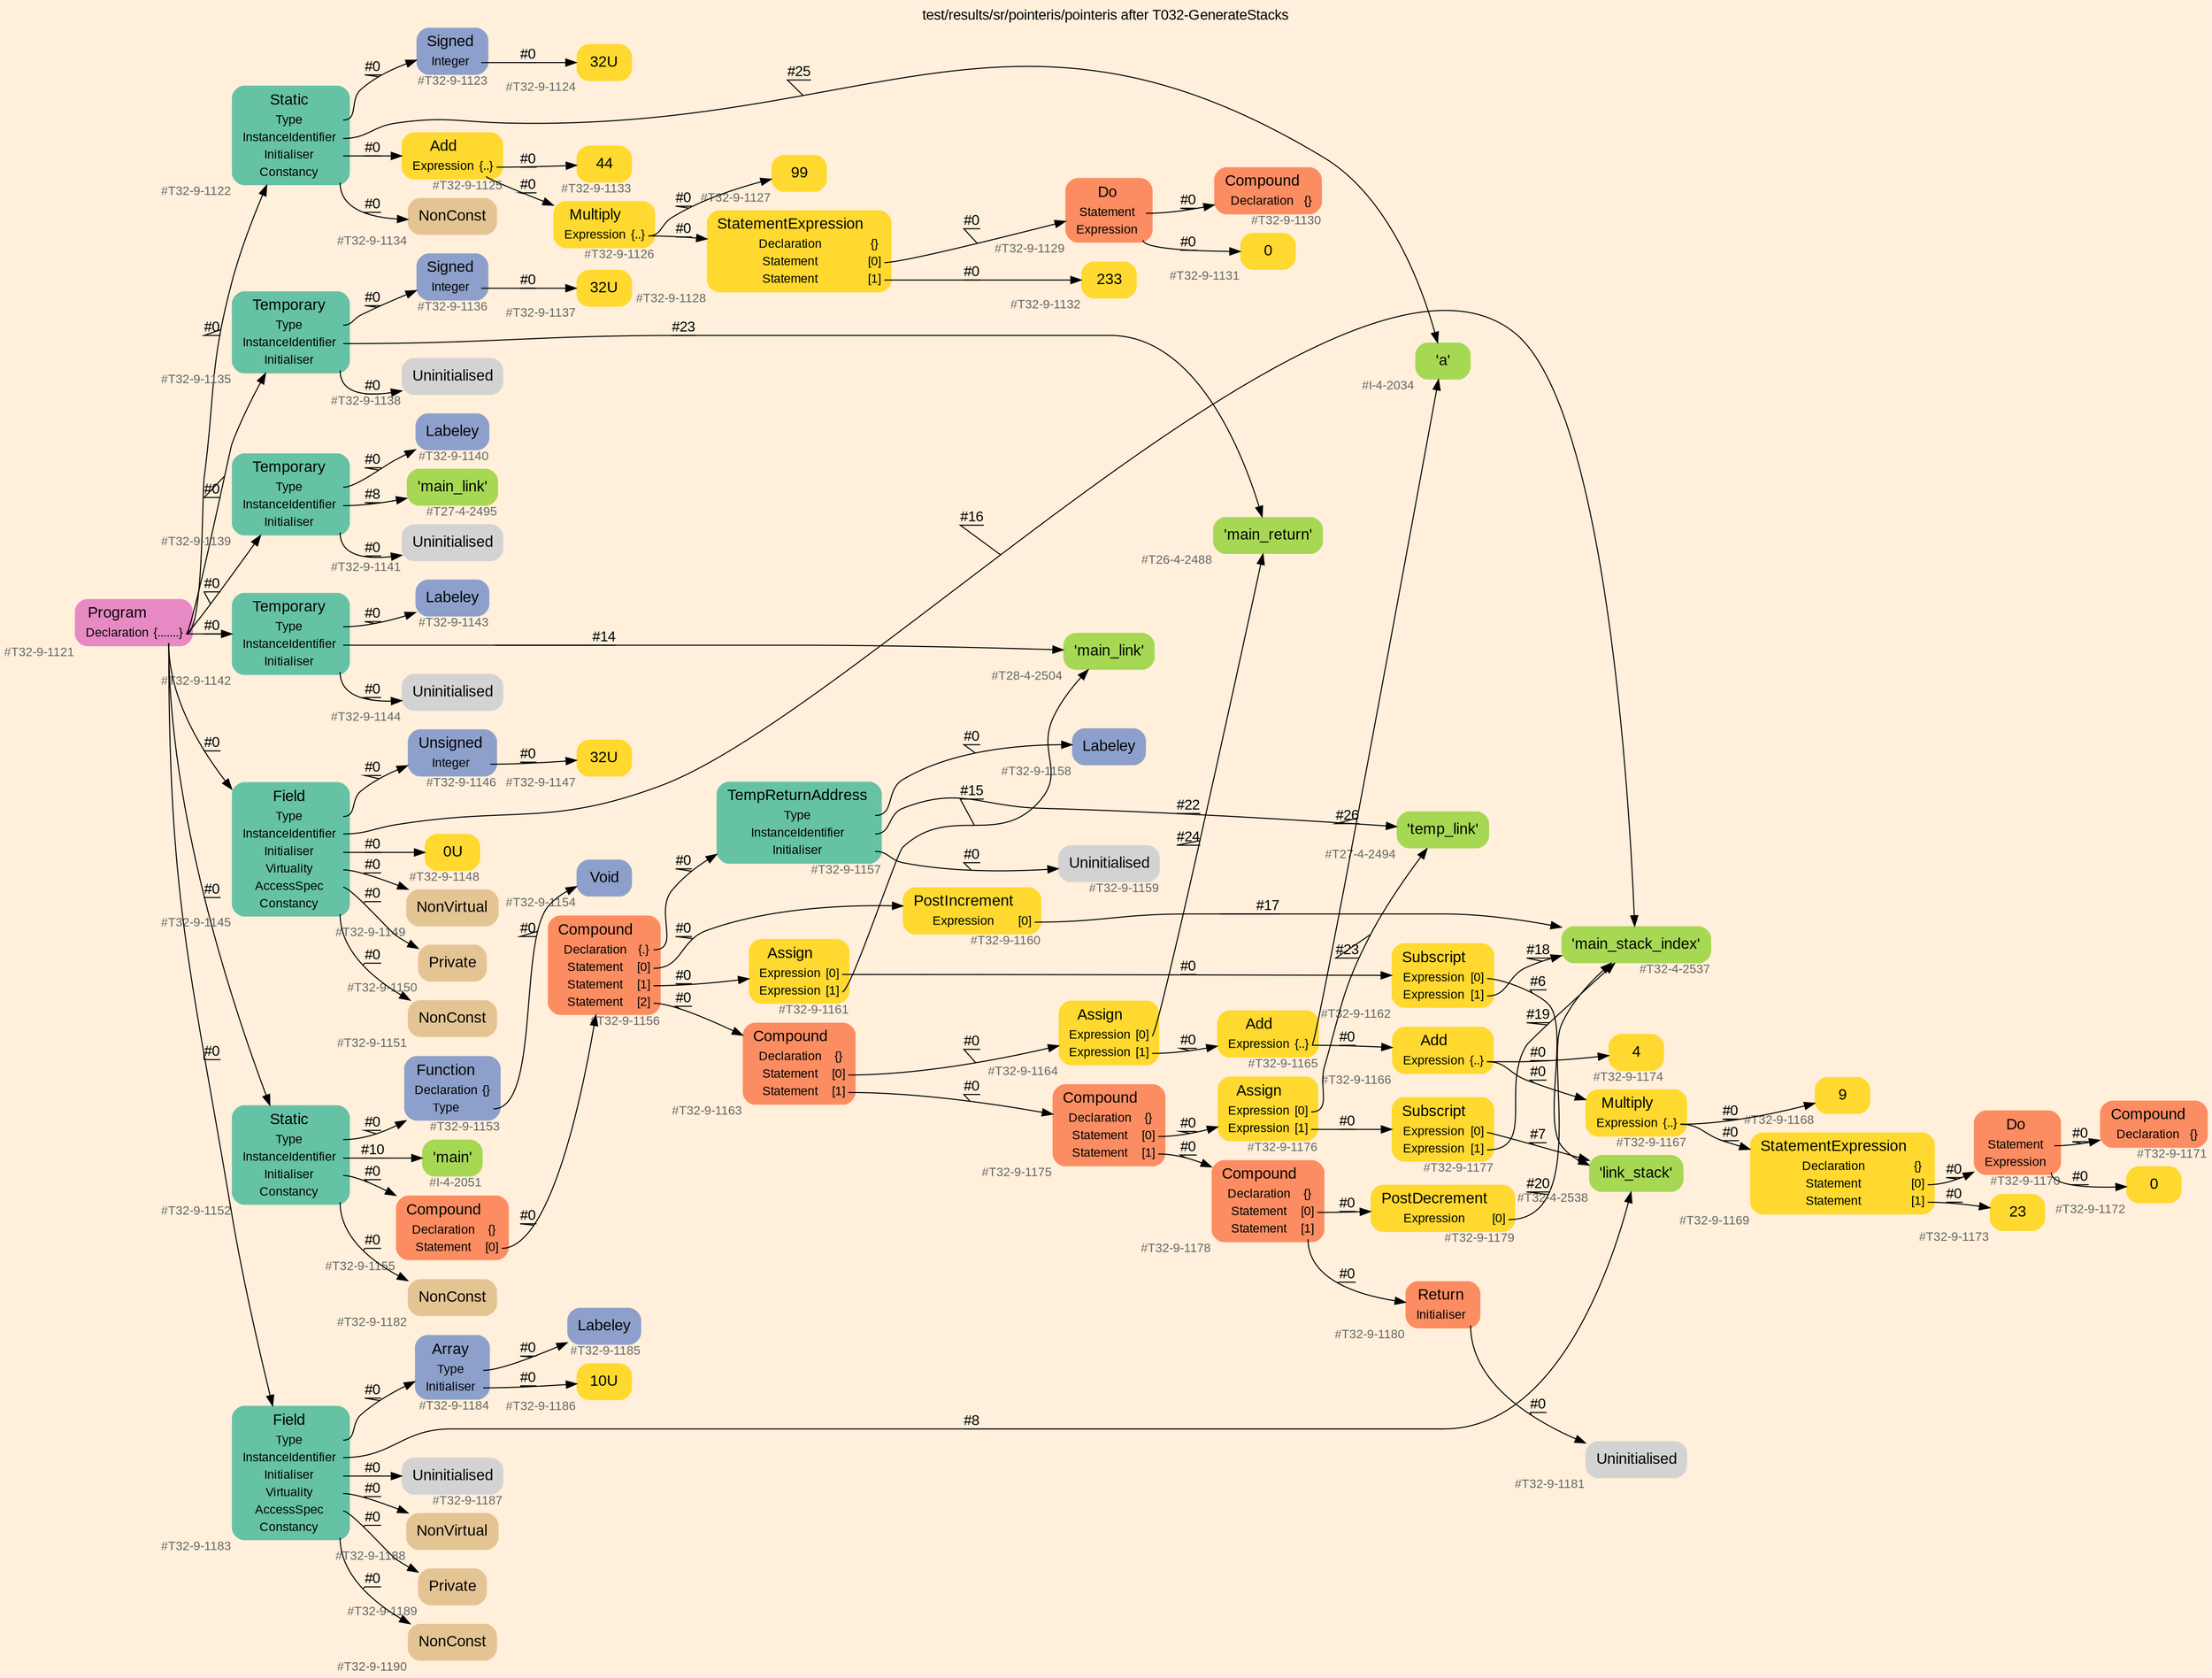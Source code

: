 digraph "test/results/sr/pointeris/pointeris after T032-GenerateStacks" {
label = "test/results/sr/pointeris/pointeris after T032-GenerateStacks"
labelloc = t
graph [
    rankdir = "LR"
    ranksep = 0.3
    bgcolor = antiquewhite1
    color = black
    fontcolor = black
    fontname = "Arial"
];
node [
    fontname = "Arial"
];
edge [
    fontname = "Arial"
];

// -------------------- node figure --------------------
// -------- block #T32-9-1121 ----------
"#T32-9-1121" [
    fillcolor = "/set28/4"
    xlabel = "#T32-9-1121"
    fontsize = "12"
    fontcolor = grey40
    shape = "plaintext"
    label = <<TABLE BORDER="0" CELLBORDER="0" CELLSPACING="0">
     <TR><TD><FONT COLOR="black" POINT-SIZE="15">Program</FONT></TD></TR>
     <TR><TD><FONT COLOR="black" POINT-SIZE="12">Declaration</FONT></TD><TD PORT="port0"><FONT COLOR="black" POINT-SIZE="12">{.......}</FONT></TD></TR>
    </TABLE>>
    style = "rounded,filled"
];

// -------- block #T32-9-1122 ----------
"#T32-9-1122" [
    fillcolor = "/set28/1"
    xlabel = "#T32-9-1122"
    fontsize = "12"
    fontcolor = grey40
    shape = "plaintext"
    label = <<TABLE BORDER="0" CELLBORDER="0" CELLSPACING="0">
     <TR><TD><FONT COLOR="black" POINT-SIZE="15">Static</FONT></TD></TR>
     <TR><TD><FONT COLOR="black" POINT-SIZE="12">Type</FONT></TD><TD PORT="port0"></TD></TR>
     <TR><TD><FONT COLOR="black" POINT-SIZE="12">InstanceIdentifier</FONT></TD><TD PORT="port1"></TD></TR>
     <TR><TD><FONT COLOR="black" POINT-SIZE="12">Initialiser</FONT></TD><TD PORT="port2"></TD></TR>
     <TR><TD><FONT COLOR="black" POINT-SIZE="12">Constancy</FONT></TD><TD PORT="port3"></TD></TR>
    </TABLE>>
    style = "rounded,filled"
];

// -------- block #T32-9-1123 ----------
"#T32-9-1123" [
    fillcolor = "/set28/3"
    xlabel = "#T32-9-1123"
    fontsize = "12"
    fontcolor = grey40
    shape = "plaintext"
    label = <<TABLE BORDER="0" CELLBORDER="0" CELLSPACING="0">
     <TR><TD><FONT COLOR="black" POINT-SIZE="15">Signed</FONT></TD></TR>
     <TR><TD><FONT COLOR="black" POINT-SIZE="12">Integer</FONT></TD><TD PORT="port0"></TD></TR>
    </TABLE>>
    style = "rounded,filled"
];

// -------- block #T32-9-1124 ----------
"#T32-9-1124" [
    fillcolor = "/set28/6"
    xlabel = "#T32-9-1124"
    fontsize = "12"
    fontcolor = grey40
    shape = "plaintext"
    label = <<TABLE BORDER="0" CELLBORDER="0" CELLSPACING="0">
     <TR><TD><FONT COLOR="black" POINT-SIZE="15">32U</FONT></TD></TR>
    </TABLE>>
    style = "rounded,filled"
];

// -------- block #I-4-2034 ----------
"#I-4-2034" [
    fillcolor = "/set28/5"
    xlabel = "#I-4-2034"
    fontsize = "12"
    fontcolor = grey40
    shape = "plaintext"
    label = <<TABLE BORDER="0" CELLBORDER="0" CELLSPACING="0">
     <TR><TD><FONT COLOR="black" POINT-SIZE="15">'a'</FONT></TD></TR>
    </TABLE>>
    style = "rounded,filled"
];

// -------- block #T32-9-1125 ----------
"#T32-9-1125" [
    fillcolor = "/set28/6"
    xlabel = "#T32-9-1125"
    fontsize = "12"
    fontcolor = grey40
    shape = "plaintext"
    label = <<TABLE BORDER="0" CELLBORDER="0" CELLSPACING="0">
     <TR><TD><FONT COLOR="black" POINT-SIZE="15">Add</FONT></TD></TR>
     <TR><TD><FONT COLOR="black" POINT-SIZE="12">Expression</FONT></TD><TD PORT="port0"><FONT COLOR="black" POINT-SIZE="12">{..}</FONT></TD></TR>
    </TABLE>>
    style = "rounded,filled"
];

// -------- block #T32-9-1126 ----------
"#T32-9-1126" [
    fillcolor = "/set28/6"
    xlabel = "#T32-9-1126"
    fontsize = "12"
    fontcolor = grey40
    shape = "plaintext"
    label = <<TABLE BORDER="0" CELLBORDER="0" CELLSPACING="0">
     <TR><TD><FONT COLOR="black" POINT-SIZE="15">Multiply</FONT></TD></TR>
     <TR><TD><FONT COLOR="black" POINT-SIZE="12">Expression</FONT></TD><TD PORT="port0"><FONT COLOR="black" POINT-SIZE="12">{..}</FONT></TD></TR>
    </TABLE>>
    style = "rounded,filled"
];

// -------- block #T32-9-1127 ----------
"#T32-9-1127" [
    fillcolor = "/set28/6"
    xlabel = "#T32-9-1127"
    fontsize = "12"
    fontcolor = grey40
    shape = "plaintext"
    label = <<TABLE BORDER="0" CELLBORDER="0" CELLSPACING="0">
     <TR><TD><FONT COLOR="black" POINT-SIZE="15">99</FONT></TD></TR>
    </TABLE>>
    style = "rounded,filled"
];

// -------- block #T32-9-1128 ----------
"#T32-9-1128" [
    fillcolor = "/set28/6"
    xlabel = "#T32-9-1128"
    fontsize = "12"
    fontcolor = grey40
    shape = "plaintext"
    label = <<TABLE BORDER="0" CELLBORDER="0" CELLSPACING="0">
     <TR><TD><FONT COLOR="black" POINT-SIZE="15">StatementExpression</FONT></TD></TR>
     <TR><TD><FONT COLOR="black" POINT-SIZE="12">Declaration</FONT></TD><TD PORT="port0"><FONT COLOR="black" POINT-SIZE="12">{}</FONT></TD></TR>
     <TR><TD><FONT COLOR="black" POINT-SIZE="12">Statement</FONT></TD><TD PORT="port1"><FONT COLOR="black" POINT-SIZE="12">[0]</FONT></TD></TR>
     <TR><TD><FONT COLOR="black" POINT-SIZE="12">Statement</FONT></TD><TD PORT="port2"><FONT COLOR="black" POINT-SIZE="12">[1]</FONT></TD></TR>
    </TABLE>>
    style = "rounded,filled"
];

// -------- block #T32-9-1129 ----------
"#T32-9-1129" [
    fillcolor = "/set28/2"
    xlabel = "#T32-9-1129"
    fontsize = "12"
    fontcolor = grey40
    shape = "plaintext"
    label = <<TABLE BORDER="0" CELLBORDER="0" CELLSPACING="0">
     <TR><TD><FONT COLOR="black" POINT-SIZE="15">Do</FONT></TD></TR>
     <TR><TD><FONT COLOR="black" POINT-SIZE="12">Statement</FONT></TD><TD PORT="port0"></TD></TR>
     <TR><TD><FONT COLOR="black" POINT-SIZE="12">Expression</FONT></TD><TD PORT="port1"></TD></TR>
    </TABLE>>
    style = "rounded,filled"
];

// -------- block #T32-9-1130 ----------
"#T32-9-1130" [
    fillcolor = "/set28/2"
    xlabel = "#T32-9-1130"
    fontsize = "12"
    fontcolor = grey40
    shape = "plaintext"
    label = <<TABLE BORDER="0" CELLBORDER="0" CELLSPACING="0">
     <TR><TD><FONT COLOR="black" POINT-SIZE="15">Compound</FONT></TD></TR>
     <TR><TD><FONT COLOR="black" POINT-SIZE="12">Declaration</FONT></TD><TD PORT="port0"><FONT COLOR="black" POINT-SIZE="12">{}</FONT></TD></TR>
    </TABLE>>
    style = "rounded,filled"
];

// -------- block #T32-9-1131 ----------
"#T32-9-1131" [
    fillcolor = "/set28/6"
    xlabel = "#T32-9-1131"
    fontsize = "12"
    fontcolor = grey40
    shape = "plaintext"
    label = <<TABLE BORDER="0" CELLBORDER="0" CELLSPACING="0">
     <TR><TD><FONT COLOR="black" POINT-SIZE="15">0</FONT></TD></TR>
    </TABLE>>
    style = "rounded,filled"
];

// -------- block #T32-9-1132 ----------
"#T32-9-1132" [
    fillcolor = "/set28/6"
    xlabel = "#T32-9-1132"
    fontsize = "12"
    fontcolor = grey40
    shape = "plaintext"
    label = <<TABLE BORDER="0" CELLBORDER="0" CELLSPACING="0">
     <TR><TD><FONT COLOR="black" POINT-SIZE="15">233</FONT></TD></TR>
    </TABLE>>
    style = "rounded,filled"
];

// -------- block #T32-9-1133 ----------
"#T32-9-1133" [
    fillcolor = "/set28/6"
    xlabel = "#T32-9-1133"
    fontsize = "12"
    fontcolor = grey40
    shape = "plaintext"
    label = <<TABLE BORDER="0" CELLBORDER="0" CELLSPACING="0">
     <TR><TD><FONT COLOR="black" POINT-SIZE="15">44</FONT></TD></TR>
    </TABLE>>
    style = "rounded,filled"
];

// -------- block #T32-9-1134 ----------
"#T32-9-1134" [
    fillcolor = "/set28/7"
    xlabel = "#T32-9-1134"
    fontsize = "12"
    fontcolor = grey40
    shape = "plaintext"
    label = <<TABLE BORDER="0" CELLBORDER="0" CELLSPACING="0">
     <TR><TD><FONT COLOR="black" POINT-SIZE="15">NonConst</FONT></TD></TR>
    </TABLE>>
    style = "rounded,filled"
];

// -------- block #T32-9-1135 ----------
"#T32-9-1135" [
    fillcolor = "/set28/1"
    xlabel = "#T32-9-1135"
    fontsize = "12"
    fontcolor = grey40
    shape = "plaintext"
    label = <<TABLE BORDER="0" CELLBORDER="0" CELLSPACING="0">
     <TR><TD><FONT COLOR="black" POINT-SIZE="15">Temporary</FONT></TD></TR>
     <TR><TD><FONT COLOR="black" POINT-SIZE="12">Type</FONT></TD><TD PORT="port0"></TD></TR>
     <TR><TD><FONT COLOR="black" POINT-SIZE="12">InstanceIdentifier</FONT></TD><TD PORT="port1"></TD></TR>
     <TR><TD><FONT COLOR="black" POINT-SIZE="12">Initialiser</FONT></TD><TD PORT="port2"></TD></TR>
    </TABLE>>
    style = "rounded,filled"
];

// -------- block #T32-9-1136 ----------
"#T32-9-1136" [
    fillcolor = "/set28/3"
    xlabel = "#T32-9-1136"
    fontsize = "12"
    fontcolor = grey40
    shape = "plaintext"
    label = <<TABLE BORDER="0" CELLBORDER="0" CELLSPACING="0">
     <TR><TD><FONT COLOR="black" POINT-SIZE="15">Signed</FONT></TD></TR>
     <TR><TD><FONT COLOR="black" POINT-SIZE="12">Integer</FONT></TD><TD PORT="port0"></TD></TR>
    </TABLE>>
    style = "rounded,filled"
];

// -------- block #T32-9-1137 ----------
"#T32-9-1137" [
    fillcolor = "/set28/6"
    xlabel = "#T32-9-1137"
    fontsize = "12"
    fontcolor = grey40
    shape = "plaintext"
    label = <<TABLE BORDER="0" CELLBORDER="0" CELLSPACING="0">
     <TR><TD><FONT COLOR="black" POINT-SIZE="15">32U</FONT></TD></TR>
    </TABLE>>
    style = "rounded,filled"
];

// -------- block #T26-4-2488 ----------
"#T26-4-2488" [
    fillcolor = "/set28/5"
    xlabel = "#T26-4-2488"
    fontsize = "12"
    fontcolor = grey40
    shape = "plaintext"
    label = <<TABLE BORDER="0" CELLBORDER="0" CELLSPACING="0">
     <TR><TD><FONT COLOR="black" POINT-SIZE="15">'main_return'</FONT></TD></TR>
    </TABLE>>
    style = "rounded,filled"
];

// -------- block #T32-9-1138 ----------
"#T32-9-1138" [
    xlabel = "#T32-9-1138"
    fontsize = "12"
    fontcolor = grey40
    shape = "plaintext"
    label = <<TABLE BORDER="0" CELLBORDER="0" CELLSPACING="0">
     <TR><TD><FONT COLOR="black" POINT-SIZE="15">Uninitialised</FONT></TD></TR>
    </TABLE>>
    style = "rounded,filled"
];

// -------- block #T32-9-1139 ----------
"#T32-9-1139" [
    fillcolor = "/set28/1"
    xlabel = "#T32-9-1139"
    fontsize = "12"
    fontcolor = grey40
    shape = "plaintext"
    label = <<TABLE BORDER="0" CELLBORDER="0" CELLSPACING="0">
     <TR><TD><FONT COLOR="black" POINT-SIZE="15">Temporary</FONT></TD></TR>
     <TR><TD><FONT COLOR="black" POINT-SIZE="12">Type</FONT></TD><TD PORT="port0"></TD></TR>
     <TR><TD><FONT COLOR="black" POINT-SIZE="12">InstanceIdentifier</FONT></TD><TD PORT="port1"></TD></TR>
     <TR><TD><FONT COLOR="black" POINT-SIZE="12">Initialiser</FONT></TD><TD PORT="port2"></TD></TR>
    </TABLE>>
    style = "rounded,filled"
];

// -------- block #T32-9-1140 ----------
"#T32-9-1140" [
    fillcolor = "/set28/3"
    xlabel = "#T32-9-1140"
    fontsize = "12"
    fontcolor = grey40
    shape = "plaintext"
    label = <<TABLE BORDER="0" CELLBORDER="0" CELLSPACING="0">
     <TR><TD><FONT COLOR="black" POINT-SIZE="15">Labeley</FONT></TD></TR>
    </TABLE>>
    style = "rounded,filled"
];

// -------- block #T27-4-2495 ----------
"#T27-4-2495" [
    fillcolor = "/set28/5"
    xlabel = "#T27-4-2495"
    fontsize = "12"
    fontcolor = grey40
    shape = "plaintext"
    label = <<TABLE BORDER="0" CELLBORDER="0" CELLSPACING="0">
     <TR><TD><FONT COLOR="black" POINT-SIZE="15">'main_link'</FONT></TD></TR>
    </TABLE>>
    style = "rounded,filled"
];

// -------- block #T32-9-1141 ----------
"#T32-9-1141" [
    xlabel = "#T32-9-1141"
    fontsize = "12"
    fontcolor = grey40
    shape = "plaintext"
    label = <<TABLE BORDER="0" CELLBORDER="0" CELLSPACING="0">
     <TR><TD><FONT COLOR="black" POINT-SIZE="15">Uninitialised</FONT></TD></TR>
    </TABLE>>
    style = "rounded,filled"
];

// -------- block #T32-9-1142 ----------
"#T32-9-1142" [
    fillcolor = "/set28/1"
    xlabel = "#T32-9-1142"
    fontsize = "12"
    fontcolor = grey40
    shape = "plaintext"
    label = <<TABLE BORDER="0" CELLBORDER="0" CELLSPACING="0">
     <TR><TD><FONT COLOR="black" POINT-SIZE="15">Temporary</FONT></TD></TR>
     <TR><TD><FONT COLOR="black" POINT-SIZE="12">Type</FONT></TD><TD PORT="port0"></TD></TR>
     <TR><TD><FONT COLOR="black" POINT-SIZE="12">InstanceIdentifier</FONT></TD><TD PORT="port1"></TD></TR>
     <TR><TD><FONT COLOR="black" POINT-SIZE="12">Initialiser</FONT></TD><TD PORT="port2"></TD></TR>
    </TABLE>>
    style = "rounded,filled"
];

// -------- block #T32-9-1143 ----------
"#T32-9-1143" [
    fillcolor = "/set28/3"
    xlabel = "#T32-9-1143"
    fontsize = "12"
    fontcolor = grey40
    shape = "plaintext"
    label = <<TABLE BORDER="0" CELLBORDER="0" CELLSPACING="0">
     <TR><TD><FONT COLOR="black" POINT-SIZE="15">Labeley</FONT></TD></TR>
    </TABLE>>
    style = "rounded,filled"
];

// -------- block #T28-4-2504 ----------
"#T28-4-2504" [
    fillcolor = "/set28/5"
    xlabel = "#T28-4-2504"
    fontsize = "12"
    fontcolor = grey40
    shape = "plaintext"
    label = <<TABLE BORDER="0" CELLBORDER="0" CELLSPACING="0">
     <TR><TD><FONT COLOR="black" POINT-SIZE="15">'main_link'</FONT></TD></TR>
    </TABLE>>
    style = "rounded,filled"
];

// -------- block #T32-9-1144 ----------
"#T32-9-1144" [
    xlabel = "#T32-9-1144"
    fontsize = "12"
    fontcolor = grey40
    shape = "plaintext"
    label = <<TABLE BORDER="0" CELLBORDER="0" CELLSPACING="0">
     <TR><TD><FONT COLOR="black" POINT-SIZE="15">Uninitialised</FONT></TD></TR>
    </TABLE>>
    style = "rounded,filled"
];

// -------- block #T32-9-1145 ----------
"#T32-9-1145" [
    fillcolor = "/set28/1"
    xlabel = "#T32-9-1145"
    fontsize = "12"
    fontcolor = grey40
    shape = "plaintext"
    label = <<TABLE BORDER="0" CELLBORDER="0" CELLSPACING="0">
     <TR><TD><FONT COLOR="black" POINT-SIZE="15">Field</FONT></TD></TR>
     <TR><TD><FONT COLOR="black" POINT-SIZE="12">Type</FONT></TD><TD PORT="port0"></TD></TR>
     <TR><TD><FONT COLOR="black" POINT-SIZE="12">InstanceIdentifier</FONT></TD><TD PORT="port1"></TD></TR>
     <TR><TD><FONT COLOR="black" POINT-SIZE="12">Initialiser</FONT></TD><TD PORT="port2"></TD></TR>
     <TR><TD><FONT COLOR="black" POINT-SIZE="12">Virtuality</FONT></TD><TD PORT="port3"></TD></TR>
     <TR><TD><FONT COLOR="black" POINT-SIZE="12">AccessSpec</FONT></TD><TD PORT="port4"></TD></TR>
     <TR><TD><FONT COLOR="black" POINT-SIZE="12">Constancy</FONT></TD><TD PORT="port5"></TD></TR>
    </TABLE>>
    style = "rounded,filled"
];

// -------- block #T32-9-1146 ----------
"#T32-9-1146" [
    fillcolor = "/set28/3"
    xlabel = "#T32-9-1146"
    fontsize = "12"
    fontcolor = grey40
    shape = "plaintext"
    label = <<TABLE BORDER="0" CELLBORDER="0" CELLSPACING="0">
     <TR><TD><FONT COLOR="black" POINT-SIZE="15">Unsigned</FONT></TD></TR>
     <TR><TD><FONT COLOR="black" POINT-SIZE="12">Integer</FONT></TD><TD PORT="port0"></TD></TR>
    </TABLE>>
    style = "rounded,filled"
];

// -------- block #T32-9-1147 ----------
"#T32-9-1147" [
    fillcolor = "/set28/6"
    xlabel = "#T32-9-1147"
    fontsize = "12"
    fontcolor = grey40
    shape = "plaintext"
    label = <<TABLE BORDER="0" CELLBORDER="0" CELLSPACING="0">
     <TR><TD><FONT COLOR="black" POINT-SIZE="15">32U</FONT></TD></TR>
    </TABLE>>
    style = "rounded,filled"
];

// -------- block #T32-4-2537 ----------
"#T32-4-2537" [
    fillcolor = "/set28/5"
    xlabel = "#T32-4-2537"
    fontsize = "12"
    fontcolor = grey40
    shape = "plaintext"
    label = <<TABLE BORDER="0" CELLBORDER="0" CELLSPACING="0">
     <TR><TD><FONT COLOR="black" POINT-SIZE="15">'main_stack_index'</FONT></TD></TR>
    </TABLE>>
    style = "rounded,filled"
];

// -------- block #T32-9-1148 ----------
"#T32-9-1148" [
    fillcolor = "/set28/6"
    xlabel = "#T32-9-1148"
    fontsize = "12"
    fontcolor = grey40
    shape = "plaintext"
    label = <<TABLE BORDER="0" CELLBORDER="0" CELLSPACING="0">
     <TR><TD><FONT COLOR="black" POINT-SIZE="15">0U</FONT></TD></TR>
    </TABLE>>
    style = "rounded,filled"
];

// -------- block #T32-9-1149 ----------
"#T32-9-1149" [
    fillcolor = "/set28/7"
    xlabel = "#T32-9-1149"
    fontsize = "12"
    fontcolor = grey40
    shape = "plaintext"
    label = <<TABLE BORDER="0" CELLBORDER="0" CELLSPACING="0">
     <TR><TD><FONT COLOR="black" POINT-SIZE="15">NonVirtual</FONT></TD></TR>
    </TABLE>>
    style = "rounded,filled"
];

// -------- block #T32-9-1150 ----------
"#T32-9-1150" [
    fillcolor = "/set28/7"
    xlabel = "#T32-9-1150"
    fontsize = "12"
    fontcolor = grey40
    shape = "plaintext"
    label = <<TABLE BORDER="0" CELLBORDER="0" CELLSPACING="0">
     <TR><TD><FONT COLOR="black" POINT-SIZE="15">Private</FONT></TD></TR>
    </TABLE>>
    style = "rounded,filled"
];

// -------- block #T32-9-1151 ----------
"#T32-9-1151" [
    fillcolor = "/set28/7"
    xlabel = "#T32-9-1151"
    fontsize = "12"
    fontcolor = grey40
    shape = "plaintext"
    label = <<TABLE BORDER="0" CELLBORDER="0" CELLSPACING="0">
     <TR><TD><FONT COLOR="black" POINT-SIZE="15">NonConst</FONT></TD></TR>
    </TABLE>>
    style = "rounded,filled"
];

// -------- block #T32-9-1152 ----------
"#T32-9-1152" [
    fillcolor = "/set28/1"
    xlabel = "#T32-9-1152"
    fontsize = "12"
    fontcolor = grey40
    shape = "plaintext"
    label = <<TABLE BORDER="0" CELLBORDER="0" CELLSPACING="0">
     <TR><TD><FONT COLOR="black" POINT-SIZE="15">Static</FONT></TD></TR>
     <TR><TD><FONT COLOR="black" POINT-SIZE="12">Type</FONT></TD><TD PORT="port0"></TD></TR>
     <TR><TD><FONT COLOR="black" POINT-SIZE="12">InstanceIdentifier</FONT></TD><TD PORT="port1"></TD></TR>
     <TR><TD><FONT COLOR="black" POINT-SIZE="12">Initialiser</FONT></TD><TD PORT="port2"></TD></TR>
     <TR><TD><FONT COLOR="black" POINT-SIZE="12">Constancy</FONT></TD><TD PORT="port3"></TD></TR>
    </TABLE>>
    style = "rounded,filled"
];

// -------- block #T32-9-1153 ----------
"#T32-9-1153" [
    fillcolor = "/set28/3"
    xlabel = "#T32-9-1153"
    fontsize = "12"
    fontcolor = grey40
    shape = "plaintext"
    label = <<TABLE BORDER="0" CELLBORDER="0" CELLSPACING="0">
     <TR><TD><FONT COLOR="black" POINT-SIZE="15">Function</FONT></TD></TR>
     <TR><TD><FONT COLOR="black" POINT-SIZE="12">Declaration</FONT></TD><TD PORT="port0"><FONT COLOR="black" POINT-SIZE="12">{}</FONT></TD></TR>
     <TR><TD><FONT COLOR="black" POINT-SIZE="12">Type</FONT></TD><TD PORT="port1"></TD></TR>
    </TABLE>>
    style = "rounded,filled"
];

// -------- block #T32-9-1154 ----------
"#T32-9-1154" [
    fillcolor = "/set28/3"
    xlabel = "#T32-9-1154"
    fontsize = "12"
    fontcolor = grey40
    shape = "plaintext"
    label = <<TABLE BORDER="0" CELLBORDER="0" CELLSPACING="0">
     <TR><TD><FONT COLOR="black" POINT-SIZE="15">Void</FONT></TD></TR>
    </TABLE>>
    style = "rounded,filled"
];

// -------- block #I-4-2051 ----------
"#I-4-2051" [
    fillcolor = "/set28/5"
    xlabel = "#I-4-2051"
    fontsize = "12"
    fontcolor = grey40
    shape = "plaintext"
    label = <<TABLE BORDER="0" CELLBORDER="0" CELLSPACING="0">
     <TR><TD><FONT COLOR="black" POINT-SIZE="15">'main'</FONT></TD></TR>
    </TABLE>>
    style = "rounded,filled"
];

// -------- block #T32-9-1155 ----------
"#T32-9-1155" [
    fillcolor = "/set28/2"
    xlabel = "#T32-9-1155"
    fontsize = "12"
    fontcolor = grey40
    shape = "plaintext"
    label = <<TABLE BORDER="0" CELLBORDER="0" CELLSPACING="0">
     <TR><TD><FONT COLOR="black" POINT-SIZE="15">Compound</FONT></TD></TR>
     <TR><TD><FONT COLOR="black" POINT-SIZE="12">Declaration</FONT></TD><TD PORT="port0"><FONT COLOR="black" POINT-SIZE="12">{}</FONT></TD></TR>
     <TR><TD><FONT COLOR="black" POINT-SIZE="12">Statement</FONT></TD><TD PORT="port1"><FONT COLOR="black" POINT-SIZE="12">[0]</FONT></TD></TR>
    </TABLE>>
    style = "rounded,filled"
];

// -------- block #T32-9-1156 ----------
"#T32-9-1156" [
    fillcolor = "/set28/2"
    xlabel = "#T32-9-1156"
    fontsize = "12"
    fontcolor = grey40
    shape = "plaintext"
    label = <<TABLE BORDER="0" CELLBORDER="0" CELLSPACING="0">
     <TR><TD><FONT COLOR="black" POINT-SIZE="15">Compound</FONT></TD></TR>
     <TR><TD><FONT COLOR="black" POINT-SIZE="12">Declaration</FONT></TD><TD PORT="port0"><FONT COLOR="black" POINT-SIZE="12">{.}</FONT></TD></TR>
     <TR><TD><FONT COLOR="black" POINT-SIZE="12">Statement</FONT></TD><TD PORT="port1"><FONT COLOR="black" POINT-SIZE="12">[0]</FONT></TD></TR>
     <TR><TD><FONT COLOR="black" POINT-SIZE="12">Statement</FONT></TD><TD PORT="port2"><FONT COLOR="black" POINT-SIZE="12">[1]</FONT></TD></TR>
     <TR><TD><FONT COLOR="black" POINT-SIZE="12">Statement</FONT></TD><TD PORT="port3"><FONT COLOR="black" POINT-SIZE="12">[2]</FONT></TD></TR>
    </TABLE>>
    style = "rounded,filled"
];

// -------- block #T32-9-1157 ----------
"#T32-9-1157" [
    fillcolor = "/set28/1"
    xlabel = "#T32-9-1157"
    fontsize = "12"
    fontcolor = grey40
    shape = "plaintext"
    label = <<TABLE BORDER="0" CELLBORDER="0" CELLSPACING="0">
     <TR><TD><FONT COLOR="black" POINT-SIZE="15">TempReturnAddress</FONT></TD></TR>
     <TR><TD><FONT COLOR="black" POINT-SIZE="12">Type</FONT></TD><TD PORT="port0"></TD></TR>
     <TR><TD><FONT COLOR="black" POINT-SIZE="12">InstanceIdentifier</FONT></TD><TD PORT="port1"></TD></TR>
     <TR><TD><FONT COLOR="black" POINT-SIZE="12">Initialiser</FONT></TD><TD PORT="port2"></TD></TR>
    </TABLE>>
    style = "rounded,filled"
];

// -------- block #T32-9-1158 ----------
"#T32-9-1158" [
    fillcolor = "/set28/3"
    xlabel = "#T32-9-1158"
    fontsize = "12"
    fontcolor = grey40
    shape = "plaintext"
    label = <<TABLE BORDER="0" CELLBORDER="0" CELLSPACING="0">
     <TR><TD><FONT COLOR="black" POINT-SIZE="15">Labeley</FONT></TD></TR>
    </TABLE>>
    style = "rounded,filled"
];

// -------- block #T27-4-2494 ----------
"#T27-4-2494" [
    fillcolor = "/set28/5"
    xlabel = "#T27-4-2494"
    fontsize = "12"
    fontcolor = grey40
    shape = "plaintext"
    label = <<TABLE BORDER="0" CELLBORDER="0" CELLSPACING="0">
     <TR><TD><FONT COLOR="black" POINT-SIZE="15">'temp_link'</FONT></TD></TR>
    </TABLE>>
    style = "rounded,filled"
];

// -------- block #T32-9-1159 ----------
"#T32-9-1159" [
    xlabel = "#T32-9-1159"
    fontsize = "12"
    fontcolor = grey40
    shape = "plaintext"
    label = <<TABLE BORDER="0" CELLBORDER="0" CELLSPACING="0">
     <TR><TD><FONT COLOR="black" POINT-SIZE="15">Uninitialised</FONT></TD></TR>
    </TABLE>>
    style = "rounded,filled"
];

// -------- block #T32-9-1160 ----------
"#T32-9-1160" [
    fillcolor = "/set28/6"
    xlabel = "#T32-9-1160"
    fontsize = "12"
    fontcolor = grey40
    shape = "plaintext"
    label = <<TABLE BORDER="0" CELLBORDER="0" CELLSPACING="0">
     <TR><TD><FONT COLOR="black" POINT-SIZE="15">PostIncrement</FONT></TD></TR>
     <TR><TD><FONT COLOR="black" POINT-SIZE="12">Expression</FONT></TD><TD PORT="port0"><FONT COLOR="black" POINT-SIZE="12">[0]</FONT></TD></TR>
    </TABLE>>
    style = "rounded,filled"
];

// -------- block #T32-9-1161 ----------
"#T32-9-1161" [
    fillcolor = "/set28/6"
    xlabel = "#T32-9-1161"
    fontsize = "12"
    fontcolor = grey40
    shape = "plaintext"
    label = <<TABLE BORDER="0" CELLBORDER="0" CELLSPACING="0">
     <TR><TD><FONT COLOR="black" POINT-SIZE="15">Assign</FONT></TD></TR>
     <TR><TD><FONT COLOR="black" POINT-SIZE="12">Expression</FONT></TD><TD PORT="port0"><FONT COLOR="black" POINT-SIZE="12">[0]</FONT></TD></TR>
     <TR><TD><FONT COLOR="black" POINT-SIZE="12">Expression</FONT></TD><TD PORT="port1"><FONT COLOR="black" POINT-SIZE="12">[1]</FONT></TD></TR>
    </TABLE>>
    style = "rounded,filled"
];

// -------- block #T32-9-1162 ----------
"#T32-9-1162" [
    fillcolor = "/set28/6"
    xlabel = "#T32-9-1162"
    fontsize = "12"
    fontcolor = grey40
    shape = "plaintext"
    label = <<TABLE BORDER="0" CELLBORDER="0" CELLSPACING="0">
     <TR><TD><FONT COLOR="black" POINT-SIZE="15">Subscript</FONT></TD></TR>
     <TR><TD><FONT COLOR="black" POINT-SIZE="12">Expression</FONT></TD><TD PORT="port0"><FONT COLOR="black" POINT-SIZE="12">[0]</FONT></TD></TR>
     <TR><TD><FONT COLOR="black" POINT-SIZE="12">Expression</FONT></TD><TD PORT="port1"><FONT COLOR="black" POINT-SIZE="12">[1]</FONT></TD></TR>
    </TABLE>>
    style = "rounded,filled"
];

// -------- block #T32-4-2538 ----------
"#T32-4-2538" [
    fillcolor = "/set28/5"
    xlabel = "#T32-4-2538"
    fontsize = "12"
    fontcolor = grey40
    shape = "plaintext"
    label = <<TABLE BORDER="0" CELLBORDER="0" CELLSPACING="0">
     <TR><TD><FONT COLOR="black" POINT-SIZE="15">'link_stack'</FONT></TD></TR>
    </TABLE>>
    style = "rounded,filled"
];

// -------- block #T32-9-1163 ----------
"#T32-9-1163" [
    fillcolor = "/set28/2"
    xlabel = "#T32-9-1163"
    fontsize = "12"
    fontcolor = grey40
    shape = "plaintext"
    label = <<TABLE BORDER="0" CELLBORDER="0" CELLSPACING="0">
     <TR><TD><FONT COLOR="black" POINT-SIZE="15">Compound</FONT></TD></TR>
     <TR><TD><FONT COLOR="black" POINT-SIZE="12">Declaration</FONT></TD><TD PORT="port0"><FONT COLOR="black" POINT-SIZE="12">{}</FONT></TD></TR>
     <TR><TD><FONT COLOR="black" POINT-SIZE="12">Statement</FONT></TD><TD PORT="port1"><FONT COLOR="black" POINT-SIZE="12">[0]</FONT></TD></TR>
     <TR><TD><FONT COLOR="black" POINT-SIZE="12">Statement</FONT></TD><TD PORT="port2"><FONT COLOR="black" POINT-SIZE="12">[1]</FONT></TD></TR>
    </TABLE>>
    style = "rounded,filled"
];

// -------- block #T32-9-1164 ----------
"#T32-9-1164" [
    fillcolor = "/set28/6"
    xlabel = "#T32-9-1164"
    fontsize = "12"
    fontcolor = grey40
    shape = "plaintext"
    label = <<TABLE BORDER="0" CELLBORDER="0" CELLSPACING="0">
     <TR><TD><FONT COLOR="black" POINT-SIZE="15">Assign</FONT></TD></TR>
     <TR><TD><FONT COLOR="black" POINT-SIZE="12">Expression</FONT></TD><TD PORT="port0"><FONT COLOR="black" POINT-SIZE="12">[0]</FONT></TD></TR>
     <TR><TD><FONT COLOR="black" POINT-SIZE="12">Expression</FONT></TD><TD PORT="port1"><FONT COLOR="black" POINT-SIZE="12">[1]</FONT></TD></TR>
    </TABLE>>
    style = "rounded,filled"
];

// -------- block #T32-9-1165 ----------
"#T32-9-1165" [
    fillcolor = "/set28/6"
    xlabel = "#T32-9-1165"
    fontsize = "12"
    fontcolor = grey40
    shape = "plaintext"
    label = <<TABLE BORDER="0" CELLBORDER="0" CELLSPACING="0">
     <TR><TD><FONT COLOR="black" POINT-SIZE="15">Add</FONT></TD></TR>
     <TR><TD><FONT COLOR="black" POINT-SIZE="12">Expression</FONT></TD><TD PORT="port0"><FONT COLOR="black" POINT-SIZE="12">{..}</FONT></TD></TR>
    </TABLE>>
    style = "rounded,filled"
];

// -------- block #T32-9-1166 ----------
"#T32-9-1166" [
    fillcolor = "/set28/6"
    xlabel = "#T32-9-1166"
    fontsize = "12"
    fontcolor = grey40
    shape = "plaintext"
    label = <<TABLE BORDER="0" CELLBORDER="0" CELLSPACING="0">
     <TR><TD><FONT COLOR="black" POINT-SIZE="15">Add</FONT></TD></TR>
     <TR><TD><FONT COLOR="black" POINT-SIZE="12">Expression</FONT></TD><TD PORT="port0"><FONT COLOR="black" POINT-SIZE="12">{..}</FONT></TD></TR>
    </TABLE>>
    style = "rounded,filled"
];

// -------- block #T32-9-1167 ----------
"#T32-9-1167" [
    fillcolor = "/set28/6"
    xlabel = "#T32-9-1167"
    fontsize = "12"
    fontcolor = grey40
    shape = "plaintext"
    label = <<TABLE BORDER="0" CELLBORDER="0" CELLSPACING="0">
     <TR><TD><FONT COLOR="black" POINT-SIZE="15">Multiply</FONT></TD></TR>
     <TR><TD><FONT COLOR="black" POINT-SIZE="12">Expression</FONT></TD><TD PORT="port0"><FONT COLOR="black" POINT-SIZE="12">{..}</FONT></TD></TR>
    </TABLE>>
    style = "rounded,filled"
];

// -------- block #T32-9-1168 ----------
"#T32-9-1168" [
    fillcolor = "/set28/6"
    xlabel = "#T32-9-1168"
    fontsize = "12"
    fontcolor = grey40
    shape = "plaintext"
    label = <<TABLE BORDER="0" CELLBORDER="0" CELLSPACING="0">
     <TR><TD><FONT COLOR="black" POINT-SIZE="15">9</FONT></TD></TR>
    </TABLE>>
    style = "rounded,filled"
];

// -------- block #T32-9-1169 ----------
"#T32-9-1169" [
    fillcolor = "/set28/6"
    xlabel = "#T32-9-1169"
    fontsize = "12"
    fontcolor = grey40
    shape = "plaintext"
    label = <<TABLE BORDER="0" CELLBORDER="0" CELLSPACING="0">
     <TR><TD><FONT COLOR="black" POINT-SIZE="15">StatementExpression</FONT></TD></TR>
     <TR><TD><FONT COLOR="black" POINT-SIZE="12">Declaration</FONT></TD><TD PORT="port0"><FONT COLOR="black" POINT-SIZE="12">{}</FONT></TD></TR>
     <TR><TD><FONT COLOR="black" POINT-SIZE="12">Statement</FONT></TD><TD PORT="port1"><FONT COLOR="black" POINT-SIZE="12">[0]</FONT></TD></TR>
     <TR><TD><FONT COLOR="black" POINT-SIZE="12">Statement</FONT></TD><TD PORT="port2"><FONT COLOR="black" POINT-SIZE="12">[1]</FONT></TD></TR>
    </TABLE>>
    style = "rounded,filled"
];

// -------- block #T32-9-1170 ----------
"#T32-9-1170" [
    fillcolor = "/set28/2"
    xlabel = "#T32-9-1170"
    fontsize = "12"
    fontcolor = grey40
    shape = "plaintext"
    label = <<TABLE BORDER="0" CELLBORDER="0" CELLSPACING="0">
     <TR><TD><FONT COLOR="black" POINT-SIZE="15">Do</FONT></TD></TR>
     <TR><TD><FONT COLOR="black" POINT-SIZE="12">Statement</FONT></TD><TD PORT="port0"></TD></TR>
     <TR><TD><FONT COLOR="black" POINT-SIZE="12">Expression</FONT></TD><TD PORT="port1"></TD></TR>
    </TABLE>>
    style = "rounded,filled"
];

// -------- block #T32-9-1171 ----------
"#T32-9-1171" [
    fillcolor = "/set28/2"
    xlabel = "#T32-9-1171"
    fontsize = "12"
    fontcolor = grey40
    shape = "plaintext"
    label = <<TABLE BORDER="0" CELLBORDER="0" CELLSPACING="0">
     <TR><TD><FONT COLOR="black" POINT-SIZE="15">Compound</FONT></TD></TR>
     <TR><TD><FONT COLOR="black" POINT-SIZE="12">Declaration</FONT></TD><TD PORT="port0"><FONT COLOR="black" POINT-SIZE="12">{}</FONT></TD></TR>
    </TABLE>>
    style = "rounded,filled"
];

// -------- block #T32-9-1172 ----------
"#T32-9-1172" [
    fillcolor = "/set28/6"
    xlabel = "#T32-9-1172"
    fontsize = "12"
    fontcolor = grey40
    shape = "plaintext"
    label = <<TABLE BORDER="0" CELLBORDER="0" CELLSPACING="0">
     <TR><TD><FONT COLOR="black" POINT-SIZE="15">0</FONT></TD></TR>
    </TABLE>>
    style = "rounded,filled"
];

// -------- block #T32-9-1173 ----------
"#T32-9-1173" [
    fillcolor = "/set28/6"
    xlabel = "#T32-9-1173"
    fontsize = "12"
    fontcolor = grey40
    shape = "plaintext"
    label = <<TABLE BORDER="0" CELLBORDER="0" CELLSPACING="0">
     <TR><TD><FONT COLOR="black" POINT-SIZE="15">23</FONT></TD></TR>
    </TABLE>>
    style = "rounded,filled"
];

// -------- block #T32-9-1174 ----------
"#T32-9-1174" [
    fillcolor = "/set28/6"
    xlabel = "#T32-9-1174"
    fontsize = "12"
    fontcolor = grey40
    shape = "plaintext"
    label = <<TABLE BORDER="0" CELLBORDER="0" CELLSPACING="0">
     <TR><TD><FONT COLOR="black" POINT-SIZE="15">4</FONT></TD></TR>
    </TABLE>>
    style = "rounded,filled"
];

// -------- block #T32-9-1175 ----------
"#T32-9-1175" [
    fillcolor = "/set28/2"
    xlabel = "#T32-9-1175"
    fontsize = "12"
    fontcolor = grey40
    shape = "plaintext"
    label = <<TABLE BORDER="0" CELLBORDER="0" CELLSPACING="0">
     <TR><TD><FONT COLOR="black" POINT-SIZE="15">Compound</FONT></TD></TR>
     <TR><TD><FONT COLOR="black" POINT-SIZE="12">Declaration</FONT></TD><TD PORT="port0"><FONT COLOR="black" POINT-SIZE="12">{}</FONT></TD></TR>
     <TR><TD><FONT COLOR="black" POINT-SIZE="12">Statement</FONT></TD><TD PORT="port1"><FONT COLOR="black" POINT-SIZE="12">[0]</FONT></TD></TR>
     <TR><TD><FONT COLOR="black" POINT-SIZE="12">Statement</FONT></TD><TD PORT="port2"><FONT COLOR="black" POINT-SIZE="12">[1]</FONT></TD></TR>
    </TABLE>>
    style = "rounded,filled"
];

// -------- block #T32-9-1176 ----------
"#T32-9-1176" [
    fillcolor = "/set28/6"
    xlabel = "#T32-9-1176"
    fontsize = "12"
    fontcolor = grey40
    shape = "plaintext"
    label = <<TABLE BORDER="0" CELLBORDER="0" CELLSPACING="0">
     <TR><TD><FONT COLOR="black" POINT-SIZE="15">Assign</FONT></TD></TR>
     <TR><TD><FONT COLOR="black" POINT-SIZE="12">Expression</FONT></TD><TD PORT="port0"><FONT COLOR="black" POINT-SIZE="12">[0]</FONT></TD></TR>
     <TR><TD><FONT COLOR="black" POINT-SIZE="12">Expression</FONT></TD><TD PORT="port1"><FONT COLOR="black" POINT-SIZE="12">[1]</FONT></TD></TR>
    </TABLE>>
    style = "rounded,filled"
];

// -------- block #T32-9-1177 ----------
"#T32-9-1177" [
    fillcolor = "/set28/6"
    xlabel = "#T32-9-1177"
    fontsize = "12"
    fontcolor = grey40
    shape = "plaintext"
    label = <<TABLE BORDER="0" CELLBORDER="0" CELLSPACING="0">
     <TR><TD><FONT COLOR="black" POINT-SIZE="15">Subscript</FONT></TD></TR>
     <TR><TD><FONT COLOR="black" POINT-SIZE="12">Expression</FONT></TD><TD PORT="port0"><FONT COLOR="black" POINT-SIZE="12">[0]</FONT></TD></TR>
     <TR><TD><FONT COLOR="black" POINT-SIZE="12">Expression</FONT></TD><TD PORT="port1"><FONT COLOR="black" POINT-SIZE="12">[1]</FONT></TD></TR>
    </TABLE>>
    style = "rounded,filled"
];

// -------- block #T32-9-1178 ----------
"#T32-9-1178" [
    fillcolor = "/set28/2"
    xlabel = "#T32-9-1178"
    fontsize = "12"
    fontcolor = grey40
    shape = "plaintext"
    label = <<TABLE BORDER="0" CELLBORDER="0" CELLSPACING="0">
     <TR><TD><FONT COLOR="black" POINT-SIZE="15">Compound</FONT></TD></TR>
     <TR><TD><FONT COLOR="black" POINT-SIZE="12">Declaration</FONT></TD><TD PORT="port0"><FONT COLOR="black" POINT-SIZE="12">{}</FONT></TD></TR>
     <TR><TD><FONT COLOR="black" POINT-SIZE="12">Statement</FONT></TD><TD PORT="port1"><FONT COLOR="black" POINT-SIZE="12">[0]</FONT></TD></TR>
     <TR><TD><FONT COLOR="black" POINT-SIZE="12">Statement</FONT></TD><TD PORT="port2"><FONT COLOR="black" POINT-SIZE="12">[1]</FONT></TD></TR>
    </TABLE>>
    style = "rounded,filled"
];

// -------- block #T32-9-1179 ----------
"#T32-9-1179" [
    fillcolor = "/set28/6"
    xlabel = "#T32-9-1179"
    fontsize = "12"
    fontcolor = grey40
    shape = "plaintext"
    label = <<TABLE BORDER="0" CELLBORDER="0" CELLSPACING="0">
     <TR><TD><FONT COLOR="black" POINT-SIZE="15">PostDecrement</FONT></TD></TR>
     <TR><TD><FONT COLOR="black" POINT-SIZE="12">Expression</FONT></TD><TD PORT="port0"><FONT COLOR="black" POINT-SIZE="12">[0]</FONT></TD></TR>
    </TABLE>>
    style = "rounded,filled"
];

// -------- block #T32-9-1180 ----------
"#T32-9-1180" [
    fillcolor = "/set28/2"
    xlabel = "#T32-9-1180"
    fontsize = "12"
    fontcolor = grey40
    shape = "plaintext"
    label = <<TABLE BORDER="0" CELLBORDER="0" CELLSPACING="0">
     <TR><TD><FONT COLOR="black" POINT-SIZE="15">Return</FONT></TD></TR>
     <TR><TD><FONT COLOR="black" POINT-SIZE="12">Initialiser</FONT></TD><TD PORT="port0"></TD></TR>
    </TABLE>>
    style = "rounded,filled"
];

// -------- block #T32-9-1181 ----------
"#T32-9-1181" [
    xlabel = "#T32-9-1181"
    fontsize = "12"
    fontcolor = grey40
    shape = "plaintext"
    label = <<TABLE BORDER="0" CELLBORDER="0" CELLSPACING="0">
     <TR><TD><FONT COLOR="black" POINT-SIZE="15">Uninitialised</FONT></TD></TR>
    </TABLE>>
    style = "rounded,filled"
];

// -------- block #T32-9-1182 ----------
"#T32-9-1182" [
    fillcolor = "/set28/7"
    xlabel = "#T32-9-1182"
    fontsize = "12"
    fontcolor = grey40
    shape = "plaintext"
    label = <<TABLE BORDER="0" CELLBORDER="0" CELLSPACING="0">
     <TR><TD><FONT COLOR="black" POINT-SIZE="15">NonConst</FONT></TD></TR>
    </TABLE>>
    style = "rounded,filled"
];

// -------- block #T32-9-1183 ----------
"#T32-9-1183" [
    fillcolor = "/set28/1"
    xlabel = "#T32-9-1183"
    fontsize = "12"
    fontcolor = grey40
    shape = "plaintext"
    label = <<TABLE BORDER="0" CELLBORDER="0" CELLSPACING="0">
     <TR><TD><FONT COLOR="black" POINT-SIZE="15">Field</FONT></TD></TR>
     <TR><TD><FONT COLOR="black" POINT-SIZE="12">Type</FONT></TD><TD PORT="port0"></TD></TR>
     <TR><TD><FONT COLOR="black" POINT-SIZE="12">InstanceIdentifier</FONT></TD><TD PORT="port1"></TD></TR>
     <TR><TD><FONT COLOR="black" POINT-SIZE="12">Initialiser</FONT></TD><TD PORT="port2"></TD></TR>
     <TR><TD><FONT COLOR="black" POINT-SIZE="12">Virtuality</FONT></TD><TD PORT="port3"></TD></TR>
     <TR><TD><FONT COLOR="black" POINT-SIZE="12">AccessSpec</FONT></TD><TD PORT="port4"></TD></TR>
     <TR><TD><FONT COLOR="black" POINT-SIZE="12">Constancy</FONT></TD><TD PORT="port5"></TD></TR>
    </TABLE>>
    style = "rounded,filled"
];

// -------- block #T32-9-1184 ----------
"#T32-9-1184" [
    fillcolor = "/set28/3"
    xlabel = "#T32-9-1184"
    fontsize = "12"
    fontcolor = grey40
    shape = "plaintext"
    label = <<TABLE BORDER="0" CELLBORDER="0" CELLSPACING="0">
     <TR><TD><FONT COLOR="black" POINT-SIZE="15">Array</FONT></TD></TR>
     <TR><TD><FONT COLOR="black" POINT-SIZE="12">Type</FONT></TD><TD PORT="port0"></TD></TR>
     <TR><TD><FONT COLOR="black" POINT-SIZE="12">Initialiser</FONT></TD><TD PORT="port1"></TD></TR>
    </TABLE>>
    style = "rounded,filled"
];

// -------- block #T32-9-1185 ----------
"#T32-9-1185" [
    fillcolor = "/set28/3"
    xlabel = "#T32-9-1185"
    fontsize = "12"
    fontcolor = grey40
    shape = "plaintext"
    label = <<TABLE BORDER="0" CELLBORDER="0" CELLSPACING="0">
     <TR><TD><FONT COLOR="black" POINT-SIZE="15">Labeley</FONT></TD></TR>
    </TABLE>>
    style = "rounded,filled"
];

// -------- block #T32-9-1186 ----------
"#T32-9-1186" [
    fillcolor = "/set28/6"
    xlabel = "#T32-9-1186"
    fontsize = "12"
    fontcolor = grey40
    shape = "plaintext"
    label = <<TABLE BORDER="0" CELLBORDER="0" CELLSPACING="0">
     <TR><TD><FONT COLOR="black" POINT-SIZE="15">10U</FONT></TD></TR>
    </TABLE>>
    style = "rounded,filled"
];

// -------- block #T32-9-1187 ----------
"#T32-9-1187" [
    xlabel = "#T32-9-1187"
    fontsize = "12"
    fontcolor = grey40
    shape = "plaintext"
    label = <<TABLE BORDER="0" CELLBORDER="0" CELLSPACING="0">
     <TR><TD><FONT COLOR="black" POINT-SIZE="15">Uninitialised</FONT></TD></TR>
    </TABLE>>
    style = "rounded,filled"
];

// -------- block #T32-9-1188 ----------
"#T32-9-1188" [
    fillcolor = "/set28/7"
    xlabel = "#T32-9-1188"
    fontsize = "12"
    fontcolor = grey40
    shape = "plaintext"
    label = <<TABLE BORDER="0" CELLBORDER="0" CELLSPACING="0">
     <TR><TD><FONT COLOR="black" POINT-SIZE="15">NonVirtual</FONT></TD></TR>
    </TABLE>>
    style = "rounded,filled"
];

// -------- block #T32-9-1189 ----------
"#T32-9-1189" [
    fillcolor = "/set28/7"
    xlabel = "#T32-9-1189"
    fontsize = "12"
    fontcolor = grey40
    shape = "plaintext"
    label = <<TABLE BORDER="0" CELLBORDER="0" CELLSPACING="0">
     <TR><TD><FONT COLOR="black" POINT-SIZE="15">Private</FONT></TD></TR>
    </TABLE>>
    style = "rounded,filled"
];

// -------- block #T32-9-1190 ----------
"#T32-9-1190" [
    fillcolor = "/set28/7"
    xlabel = "#T32-9-1190"
    fontsize = "12"
    fontcolor = grey40
    shape = "plaintext"
    label = <<TABLE BORDER="0" CELLBORDER="0" CELLSPACING="0">
     <TR><TD><FONT COLOR="black" POINT-SIZE="15">NonConst</FONT></TD></TR>
    </TABLE>>
    style = "rounded,filled"
];

"#T32-9-1121":port0 -> "#T32-9-1122" [
    label = "#0"
    decorate = true
    color = black
    fontcolor = black
];

"#T32-9-1121":port0 -> "#T32-9-1135" [
    label = "#0"
    decorate = true
    color = black
    fontcolor = black
];

"#T32-9-1121":port0 -> "#T32-9-1139" [
    label = "#0"
    decorate = true
    color = black
    fontcolor = black
];

"#T32-9-1121":port0 -> "#T32-9-1142" [
    label = "#0"
    decorate = true
    color = black
    fontcolor = black
];

"#T32-9-1121":port0 -> "#T32-9-1145" [
    label = "#0"
    decorate = true
    color = black
    fontcolor = black
];

"#T32-9-1121":port0 -> "#T32-9-1152" [
    label = "#0"
    decorate = true
    color = black
    fontcolor = black
];

"#T32-9-1121":port0 -> "#T32-9-1183" [
    label = "#0"
    decorate = true
    color = black
    fontcolor = black
];

"#T32-9-1122":port0 -> "#T32-9-1123" [
    label = "#0"
    decorate = true
    color = black
    fontcolor = black
];

"#T32-9-1122":port1 -> "#I-4-2034" [
    label = "#25"
    decorate = true
    color = black
    fontcolor = black
];

"#T32-9-1122":port2 -> "#T32-9-1125" [
    label = "#0"
    decorate = true
    color = black
    fontcolor = black
];

"#T32-9-1122":port3 -> "#T32-9-1134" [
    label = "#0"
    decorate = true
    color = black
    fontcolor = black
];

"#T32-9-1123":port0 -> "#T32-9-1124" [
    label = "#0"
    decorate = true
    color = black
    fontcolor = black
];

"#T32-9-1125":port0 -> "#T32-9-1126" [
    label = "#0"
    decorate = true
    color = black
    fontcolor = black
];

"#T32-9-1125":port0 -> "#T32-9-1133" [
    label = "#0"
    decorate = true
    color = black
    fontcolor = black
];

"#T32-9-1126":port0 -> "#T32-9-1127" [
    label = "#0"
    decorate = true
    color = black
    fontcolor = black
];

"#T32-9-1126":port0 -> "#T32-9-1128" [
    label = "#0"
    decorate = true
    color = black
    fontcolor = black
];

"#T32-9-1128":port1 -> "#T32-9-1129" [
    label = "#0"
    decorate = true
    color = black
    fontcolor = black
];

"#T32-9-1128":port2 -> "#T32-9-1132" [
    label = "#0"
    decorate = true
    color = black
    fontcolor = black
];

"#T32-9-1129":port0 -> "#T32-9-1130" [
    label = "#0"
    decorate = true
    color = black
    fontcolor = black
];

"#T32-9-1129":port1 -> "#T32-9-1131" [
    label = "#0"
    decorate = true
    color = black
    fontcolor = black
];

"#T32-9-1135":port0 -> "#T32-9-1136" [
    label = "#0"
    decorate = true
    color = black
    fontcolor = black
];

"#T32-9-1135":port1 -> "#T26-4-2488" [
    label = "#23"
    decorate = true
    color = black
    fontcolor = black
];

"#T32-9-1135":port2 -> "#T32-9-1138" [
    label = "#0"
    decorate = true
    color = black
    fontcolor = black
];

"#T32-9-1136":port0 -> "#T32-9-1137" [
    label = "#0"
    decorate = true
    color = black
    fontcolor = black
];

"#T32-9-1139":port0 -> "#T32-9-1140" [
    label = "#0"
    decorate = true
    color = black
    fontcolor = black
];

"#T32-9-1139":port1 -> "#T27-4-2495" [
    label = "#8"
    decorate = true
    color = black
    fontcolor = black
];

"#T32-9-1139":port2 -> "#T32-9-1141" [
    label = "#0"
    decorate = true
    color = black
    fontcolor = black
];

"#T32-9-1142":port0 -> "#T32-9-1143" [
    label = "#0"
    decorate = true
    color = black
    fontcolor = black
];

"#T32-9-1142":port1 -> "#T28-4-2504" [
    label = "#14"
    decorate = true
    color = black
    fontcolor = black
];

"#T32-9-1142":port2 -> "#T32-9-1144" [
    label = "#0"
    decorate = true
    color = black
    fontcolor = black
];

"#T32-9-1145":port0 -> "#T32-9-1146" [
    label = "#0"
    decorate = true
    color = black
    fontcolor = black
];

"#T32-9-1145":port1 -> "#T32-4-2537" [
    label = "#16"
    decorate = true
    color = black
    fontcolor = black
];

"#T32-9-1145":port2 -> "#T32-9-1148" [
    label = "#0"
    decorate = true
    color = black
    fontcolor = black
];

"#T32-9-1145":port3 -> "#T32-9-1149" [
    label = "#0"
    decorate = true
    color = black
    fontcolor = black
];

"#T32-9-1145":port4 -> "#T32-9-1150" [
    label = "#0"
    decorate = true
    color = black
    fontcolor = black
];

"#T32-9-1145":port5 -> "#T32-9-1151" [
    label = "#0"
    decorate = true
    color = black
    fontcolor = black
];

"#T32-9-1146":port0 -> "#T32-9-1147" [
    label = "#0"
    decorate = true
    color = black
    fontcolor = black
];

"#T32-9-1152":port0 -> "#T32-9-1153" [
    label = "#0"
    decorate = true
    color = black
    fontcolor = black
];

"#T32-9-1152":port1 -> "#I-4-2051" [
    label = "#10"
    decorate = true
    color = black
    fontcolor = black
];

"#T32-9-1152":port2 -> "#T32-9-1155" [
    label = "#0"
    decorate = true
    color = black
    fontcolor = black
];

"#T32-9-1152":port3 -> "#T32-9-1182" [
    label = "#0"
    decorate = true
    color = black
    fontcolor = black
];

"#T32-9-1153":port1 -> "#T32-9-1154" [
    label = "#0"
    decorate = true
    color = black
    fontcolor = black
];

"#T32-9-1155":port1 -> "#T32-9-1156" [
    label = "#0"
    decorate = true
    color = black
    fontcolor = black
];

"#T32-9-1156":port0 -> "#T32-9-1157" [
    label = "#0"
    decorate = true
    color = black
    fontcolor = black
];

"#T32-9-1156":port1 -> "#T32-9-1160" [
    label = "#0"
    decorate = true
    color = black
    fontcolor = black
];

"#T32-9-1156":port2 -> "#T32-9-1161" [
    label = "#0"
    decorate = true
    color = black
    fontcolor = black
];

"#T32-9-1156":port3 -> "#T32-9-1163" [
    label = "#0"
    decorate = true
    color = black
    fontcolor = black
];

"#T32-9-1157":port0 -> "#T32-9-1158" [
    label = "#0"
    decorate = true
    color = black
    fontcolor = black
];

"#T32-9-1157":port1 -> "#T27-4-2494" [
    label = "#22"
    decorate = true
    color = black
    fontcolor = black
];

"#T32-9-1157":port2 -> "#T32-9-1159" [
    label = "#0"
    decorate = true
    color = black
    fontcolor = black
];

"#T32-9-1160":port0 -> "#T32-4-2537" [
    label = "#17"
    decorate = true
    color = black
    fontcolor = black
];

"#T32-9-1161":port0 -> "#T32-9-1162" [
    label = "#0"
    decorate = true
    color = black
    fontcolor = black
];

"#T32-9-1161":port1 -> "#T28-4-2504" [
    label = "#15"
    decorate = true
    color = black
    fontcolor = black
];

"#T32-9-1162":port0 -> "#T32-4-2538" [
    label = "#6"
    decorate = true
    color = black
    fontcolor = black
];

"#T32-9-1162":port1 -> "#T32-4-2537" [
    label = "#18"
    decorate = true
    color = black
    fontcolor = black
];

"#T32-9-1163":port1 -> "#T32-9-1164" [
    label = "#0"
    decorate = true
    color = black
    fontcolor = black
];

"#T32-9-1163":port2 -> "#T32-9-1175" [
    label = "#0"
    decorate = true
    color = black
    fontcolor = black
];

"#T32-9-1164":port0 -> "#T26-4-2488" [
    label = "#24"
    decorate = true
    color = black
    fontcolor = black
];

"#T32-9-1164":port1 -> "#T32-9-1165" [
    label = "#0"
    decorate = true
    color = black
    fontcolor = black
];

"#T32-9-1165":port0 -> "#T32-9-1166" [
    label = "#0"
    decorate = true
    color = black
    fontcolor = black
];

"#T32-9-1165":port0 -> "#I-4-2034" [
    label = "#26"
    decorate = true
    color = black
    fontcolor = black
];

"#T32-9-1166":port0 -> "#T32-9-1167" [
    label = "#0"
    decorate = true
    color = black
    fontcolor = black
];

"#T32-9-1166":port0 -> "#T32-9-1174" [
    label = "#0"
    decorate = true
    color = black
    fontcolor = black
];

"#T32-9-1167":port0 -> "#T32-9-1168" [
    label = "#0"
    decorate = true
    color = black
    fontcolor = black
];

"#T32-9-1167":port0 -> "#T32-9-1169" [
    label = "#0"
    decorate = true
    color = black
    fontcolor = black
];

"#T32-9-1169":port1 -> "#T32-9-1170" [
    label = "#0"
    decorate = true
    color = black
    fontcolor = black
];

"#T32-9-1169":port2 -> "#T32-9-1173" [
    label = "#0"
    decorate = true
    color = black
    fontcolor = black
];

"#T32-9-1170":port0 -> "#T32-9-1171" [
    label = "#0"
    decorate = true
    color = black
    fontcolor = black
];

"#T32-9-1170":port1 -> "#T32-9-1172" [
    label = "#0"
    decorate = true
    color = black
    fontcolor = black
];

"#T32-9-1175":port1 -> "#T32-9-1176" [
    label = "#0"
    decorate = true
    color = black
    fontcolor = black
];

"#T32-9-1175":port2 -> "#T32-9-1178" [
    label = "#0"
    decorate = true
    color = black
    fontcolor = black
];

"#T32-9-1176":port0 -> "#T27-4-2494" [
    label = "#23"
    decorate = true
    color = black
    fontcolor = black
];

"#T32-9-1176":port1 -> "#T32-9-1177" [
    label = "#0"
    decorate = true
    color = black
    fontcolor = black
];

"#T32-9-1177":port0 -> "#T32-4-2538" [
    label = "#7"
    decorate = true
    color = black
    fontcolor = black
];

"#T32-9-1177":port1 -> "#T32-4-2537" [
    label = "#19"
    decorate = true
    color = black
    fontcolor = black
];

"#T32-9-1178":port1 -> "#T32-9-1179" [
    label = "#0"
    decorate = true
    color = black
    fontcolor = black
];

"#T32-9-1178":port2 -> "#T32-9-1180" [
    label = "#0"
    decorate = true
    color = black
    fontcolor = black
];

"#T32-9-1179":port0 -> "#T32-4-2537" [
    label = "#20"
    decorate = true
    color = black
    fontcolor = black
];

"#T32-9-1180":port0 -> "#T32-9-1181" [
    label = "#0"
    decorate = true
    color = black
    fontcolor = black
];

"#T32-9-1183":port0 -> "#T32-9-1184" [
    label = "#0"
    decorate = true
    color = black
    fontcolor = black
];

"#T32-9-1183":port1 -> "#T32-4-2538" [
    label = "#8"
    decorate = true
    color = black
    fontcolor = black
];

"#T32-9-1183":port2 -> "#T32-9-1187" [
    label = "#0"
    decorate = true
    color = black
    fontcolor = black
];

"#T32-9-1183":port3 -> "#T32-9-1188" [
    label = "#0"
    decorate = true
    color = black
    fontcolor = black
];

"#T32-9-1183":port4 -> "#T32-9-1189" [
    label = "#0"
    decorate = true
    color = black
    fontcolor = black
];

"#T32-9-1183":port5 -> "#T32-9-1190" [
    label = "#0"
    decorate = true
    color = black
    fontcolor = black
];

"#T32-9-1184":port0 -> "#T32-9-1185" [
    label = "#0"
    decorate = true
    color = black
    fontcolor = black
];

"#T32-9-1184":port1 -> "#T32-9-1186" [
    label = "#0"
    decorate = true
    color = black
    fontcolor = black
];


}

